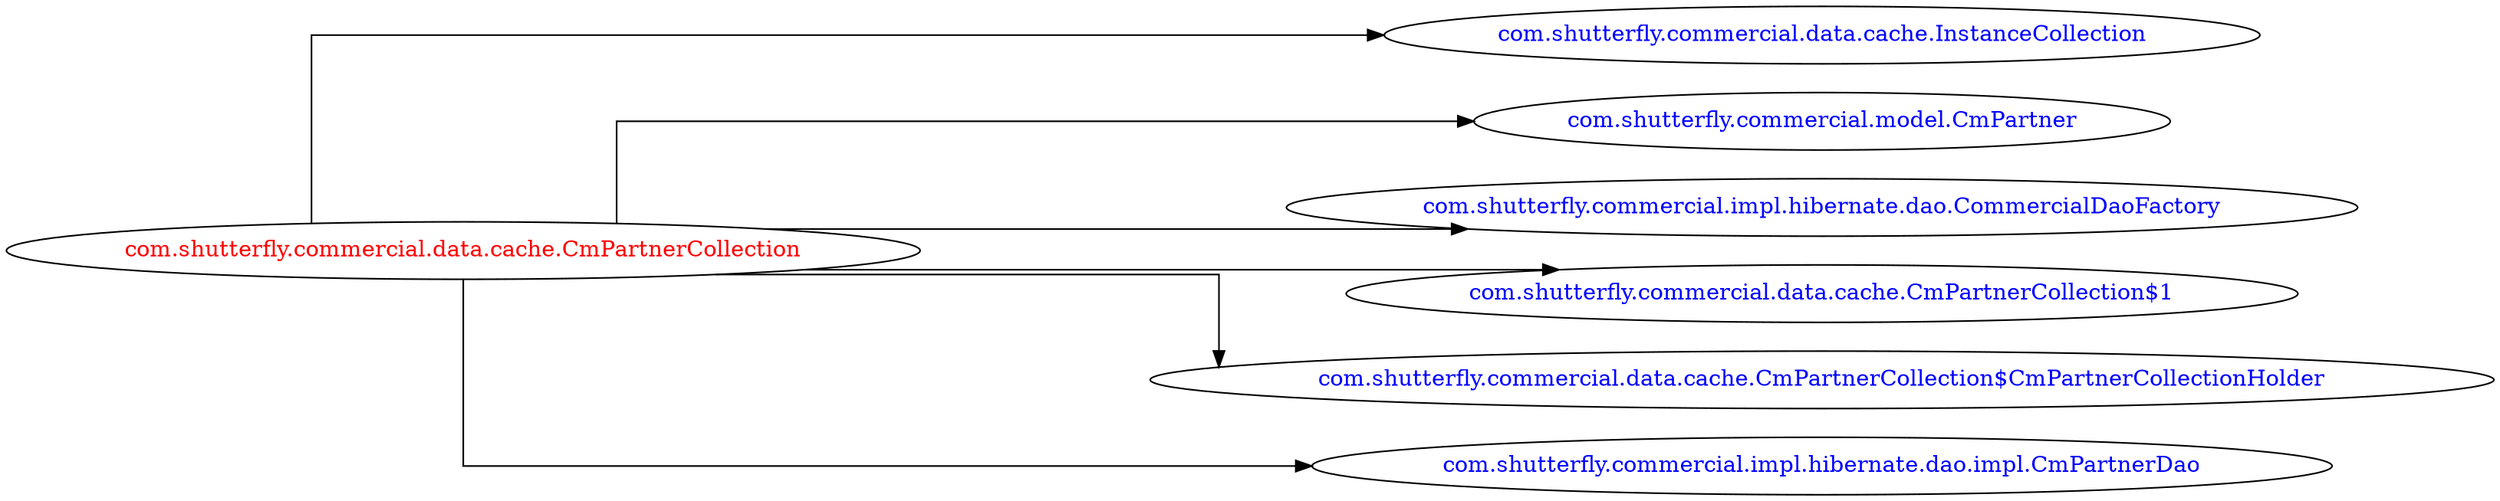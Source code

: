digraph dependencyGraph {
 concentrate=true;
 ranksep="2.0";
 rankdir="LR"; 
 splines="ortho";
"com.shutterfly.commercial.data.cache.CmPartnerCollection" [fontcolor="red"];
"com.shutterfly.commercial.data.cache.InstanceCollection" [ fontcolor="blue" ];
"com.shutterfly.commercial.data.cache.CmPartnerCollection"->"com.shutterfly.commercial.data.cache.InstanceCollection";
"com.shutterfly.commercial.model.CmPartner" [ fontcolor="blue" ];
"com.shutterfly.commercial.data.cache.CmPartnerCollection"->"com.shutterfly.commercial.model.CmPartner";
"com.shutterfly.commercial.impl.hibernate.dao.CommercialDaoFactory" [ fontcolor="blue" ];
"com.shutterfly.commercial.data.cache.CmPartnerCollection"->"com.shutterfly.commercial.impl.hibernate.dao.CommercialDaoFactory";
"com.shutterfly.commercial.data.cache.CmPartnerCollection$1" [ fontcolor="blue" ];
"com.shutterfly.commercial.data.cache.CmPartnerCollection"->"com.shutterfly.commercial.data.cache.CmPartnerCollection$1";
"com.shutterfly.commercial.data.cache.CmPartnerCollection$CmPartnerCollectionHolder" [ fontcolor="blue" ];
"com.shutterfly.commercial.data.cache.CmPartnerCollection"->"com.shutterfly.commercial.data.cache.CmPartnerCollection$CmPartnerCollectionHolder";
"com.shutterfly.commercial.impl.hibernate.dao.impl.CmPartnerDao" [ fontcolor="blue" ];
"com.shutterfly.commercial.data.cache.CmPartnerCollection"->"com.shutterfly.commercial.impl.hibernate.dao.impl.CmPartnerDao";
}